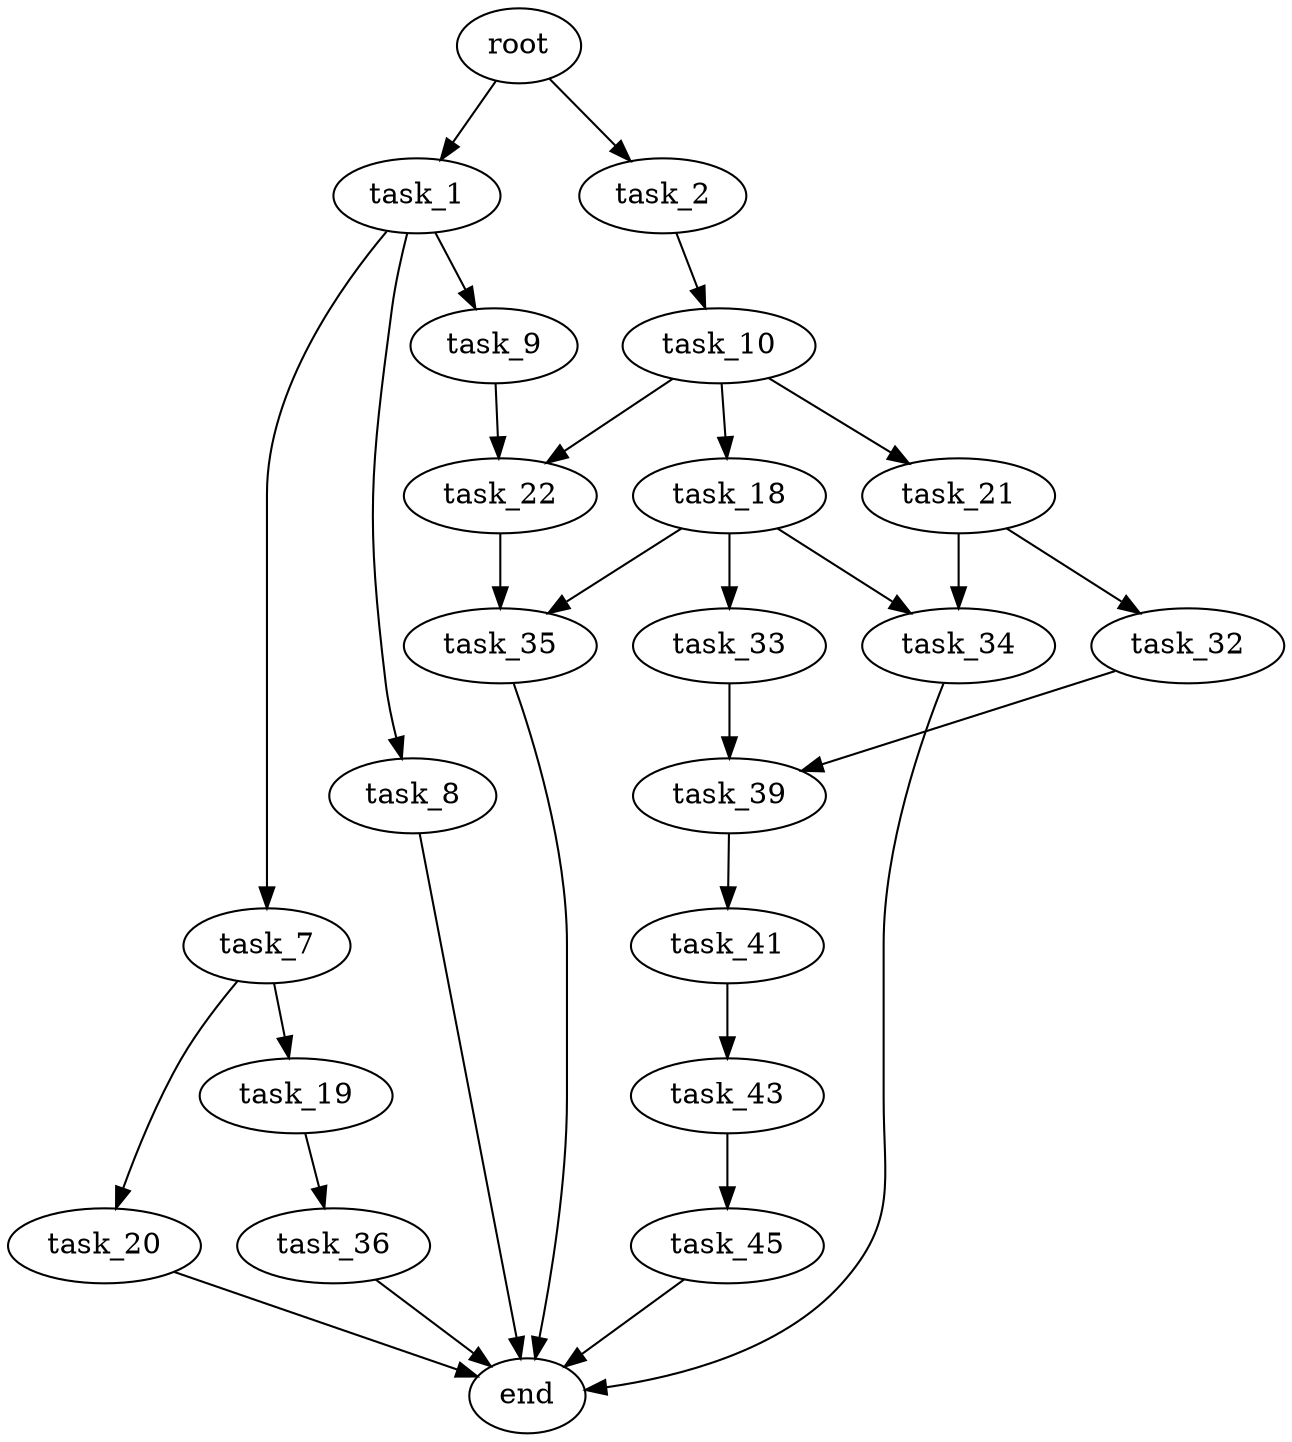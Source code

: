 digraph G {
  root [size="0.000000"];
  task_1 [size="25220852826.000000"];
  task_2 [size="1293762441728.000000"];
  task_7 [size="28380089514.000000"];
  task_8 [size="501213067930.000000"];
  task_9 [size="246853374598.000000"];
  task_10 [size="35675579397.000000"];
  task_18 [size="1892399604.000000"];
  task_19 [size="106498272122.000000"];
  task_20 [size="33539166995.000000"];
  task_21 [size="12883306877.000000"];
  task_22 [size="59385695212.000000"];
  task_32 [size="35836709873.000000"];
  task_33 [size="13986607740.000000"];
  task_34 [size="25808661822.000000"];
  task_35 [size="134217728000.000000"];
  task_36 [size="321429883822.000000"];
  task_39 [size="231928233984.000000"];
  task_41 [size="28991029248.000000"];
  task_43 [size="44362056533.000000"];
  task_45 [size="28991029248.000000"];
  end [size="0.000000"];

  root -> task_1 [size="1.000000"];
  root -> task_2 [size="1.000000"];
  task_1 -> task_7 [size="75497472.000000"];
  task_1 -> task_8 [size="75497472.000000"];
  task_1 -> task_9 [size="75497472.000000"];
  task_2 -> task_10 [size="838860800.000000"];
  task_7 -> task_19 [size="75497472.000000"];
  task_7 -> task_20 [size="75497472.000000"];
  task_8 -> end [size="1.000000"];
  task_9 -> task_22 [size="301989888.000000"];
  task_10 -> task_18 [size="679477248.000000"];
  task_10 -> task_21 [size="679477248.000000"];
  task_10 -> task_22 [size="679477248.000000"];
  task_18 -> task_33 [size="75497472.000000"];
  task_18 -> task_34 [size="75497472.000000"];
  task_18 -> task_35 [size="75497472.000000"];
  task_19 -> task_36 [size="301989888.000000"];
  task_20 -> end [size="1.000000"];
  task_21 -> task_32 [size="536870912.000000"];
  task_21 -> task_34 [size="536870912.000000"];
  task_22 -> task_35 [size="75497472.000000"];
  task_32 -> task_39 [size="33554432.000000"];
  task_33 -> task_39 [size="411041792.000000"];
  task_34 -> end [size="1.000000"];
  task_35 -> end [size="1.000000"];
  task_36 -> end [size="1.000000"];
  task_39 -> task_41 [size="301989888.000000"];
  task_41 -> task_43 [size="75497472.000000"];
  task_43 -> task_45 [size="75497472.000000"];
  task_45 -> end [size="1.000000"];
}
